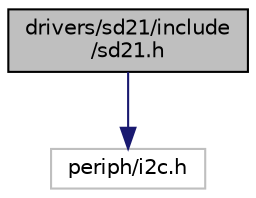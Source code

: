digraph "drivers/sd21/include/sd21.h"
{
 // LATEX_PDF_SIZE
  bgcolor="transparent";
  edge [fontname="Helvetica",fontsize="10",labelfontname="Helvetica",labelfontsize="10"];
  node [fontname="Helvetica",fontsize="10",shape=record];
  Node1 [label="drivers/sd21/include\l/sd21.h",height=0.2,width=0.4,color="black", fillcolor="grey75", style="filled", fontcolor="black",tooltip="Common controllers API and datas."];
  Node1 -> Node2 [color="midnightblue",fontsize="10",style="solid",fontname="Helvetica"];
  Node2 [label="periph/i2c.h",height=0.2,width=0.4,color="grey75",tooltip=" "];
}
